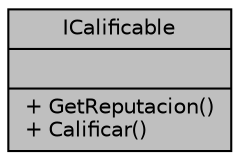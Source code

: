 digraph "ICalificable"
{
 // INTERACTIVE_SVG=YES
 // LATEX_PDF_SIZE
  edge [fontname="Helvetica",fontsize="10",labelfontname="Helvetica",labelfontsize="10"];
  node [fontname="Helvetica",fontsize="10",shape=record];
  Node1 [label="{ICalificable\n||+ GetReputacion()\l+ Calificar()\l}",height=0.2,width=0.4,color="black", fillcolor="grey75", style="filled", fontcolor="black",tooltip="Interfaz para calificar entre Trabajador/es y Empleador/es."];
}
